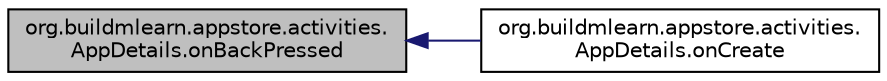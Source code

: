 digraph "org.buildmlearn.appstore.activities.AppDetails.onBackPressed"
{
 // INTERACTIVE_SVG=YES
  bgcolor="transparent";
  edge [fontname="Helvetica",fontsize="10",labelfontname="Helvetica",labelfontsize="10"];
  node [fontname="Helvetica",fontsize="10",shape=record];
  rankdir="LR";
  Node1 [label="org.buildmlearn.appstore.activities.\lAppDetails.onBackPressed",height=0.2,width=0.4,color="black", fillcolor="grey75", style="filled", fontcolor="black"];
  Node1 -> Node2 [dir="back",color="midnightblue",fontsize="10",style="solid",fontname="Helvetica"];
  Node2 [label="org.buildmlearn.appstore.activities.\lAppDetails.onCreate",height=0.2,width=0.4,color="black",URL="$dd/d52/classorg_1_1buildmlearn_1_1appstore_1_1activities_1_1_app_details.html#a5496a1ae07afc43ae065d908ceea260b",tooltip="The method is executed first when the activity is created. "];
}
